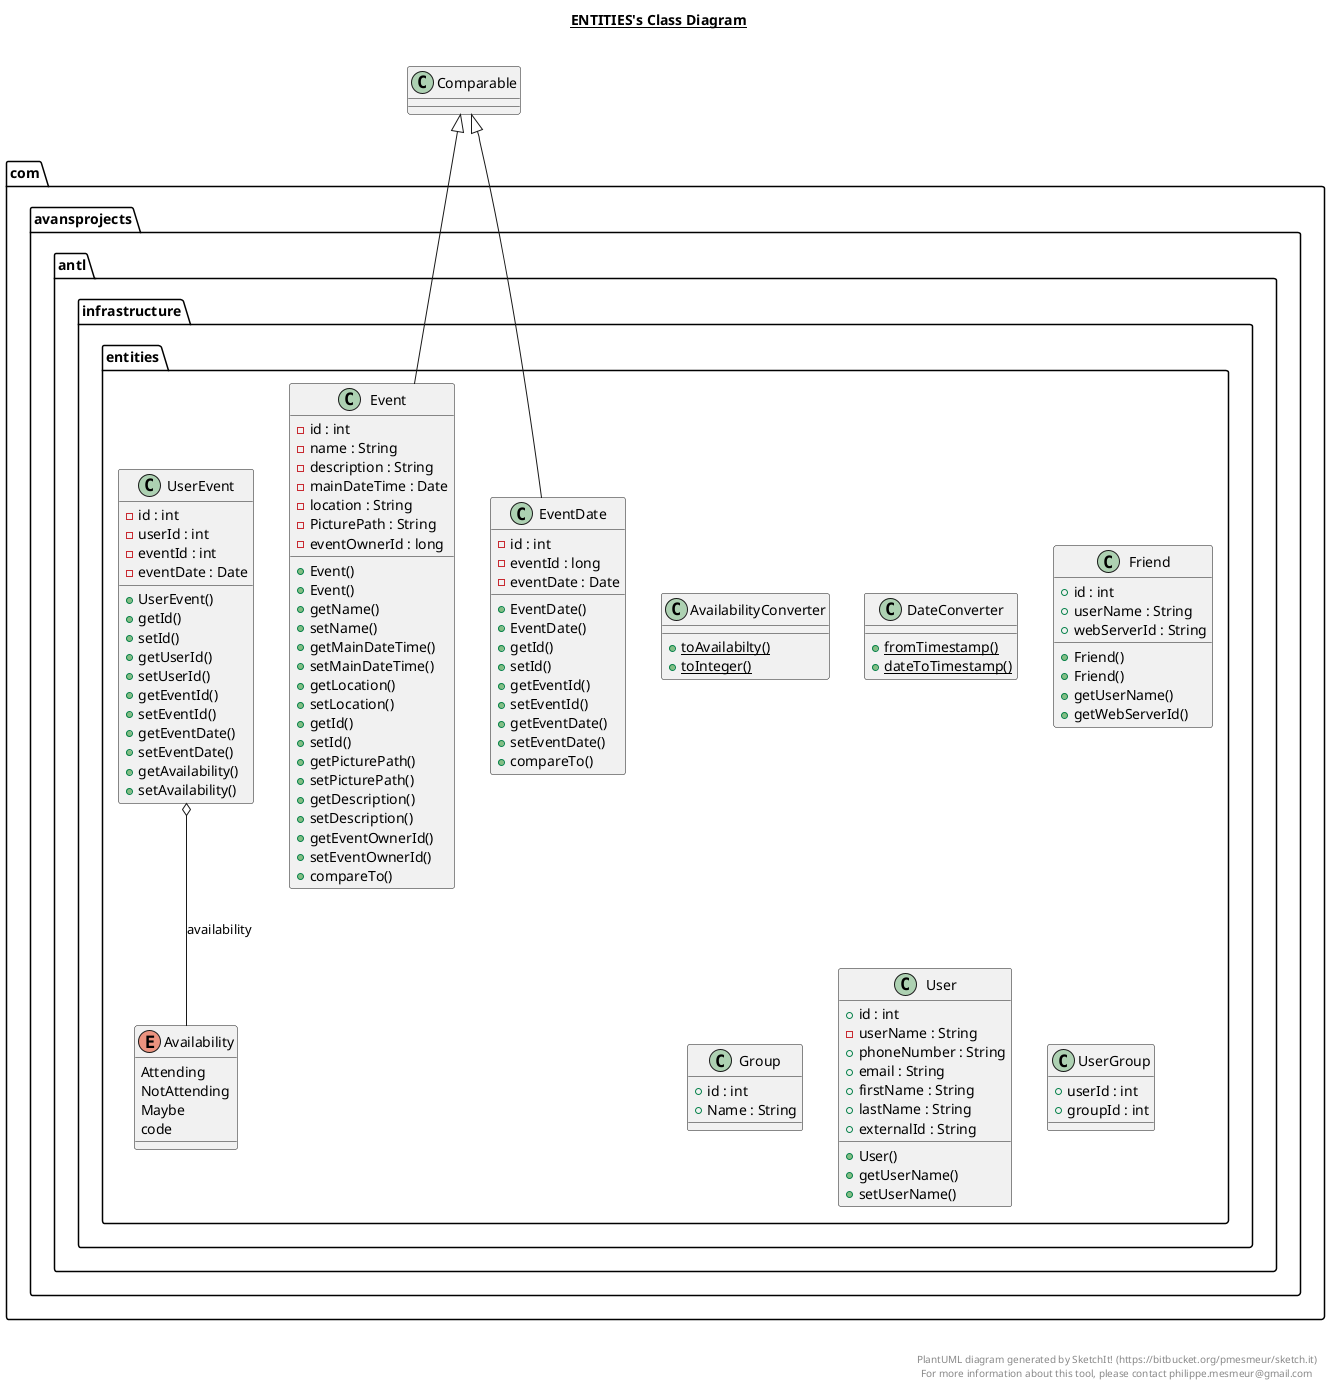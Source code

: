 @startuml

title __ENTITIES's Class Diagram__\n

  package com.avansprojects.antl {
    package com.avansprojects.antl.infrastructure.entities {
      enum Availability {
        Attending
        NotAttending
        Maybe
        code
      }
    }
  }
  

  package com.avansprojects.antl {
    package com.avansprojects.antl.infrastructure.entities {
      class AvailabilityConverter {
          {static} + toAvailabilty()
          {static} + toInteger()
      }
    }
  }
  

  package com.avansprojects.antl {
    package com.avansprojects.antl.infrastructure.entities {
      class DateConverter {
          {static} + fromTimestamp()
          {static} + dateToTimestamp()
      }
    }
  }
  

  package com.avansprojects.antl {
    package com.avansprojects.antl.infrastructure.entities {
      class Event {
          - id : int
          - name : String
          - description : String
          - mainDateTime : Date
          - location : String
          - PicturePath : String
          - eventOwnerId : long
          + Event()
          + Event()
          + getName()
          + setName()
          + getMainDateTime()
          + setMainDateTime()
          + getLocation()
          + setLocation()
          + getId()
          + setId()
          + getPicturePath()
          + setPicturePath()
          + getDescription()
          + setDescription()
          + getEventOwnerId()
          + setEventOwnerId()
          + compareTo()
      }
    }
  }
  

  package com.avansprojects.antl {
    package com.avansprojects.antl.infrastructure.entities {
      class EventDate {
          - id : int
          - eventId : long
          - eventDate : Date
          + EventDate()
          + EventDate()
          + getId()
          + setId()
          + getEventId()
          + setEventId()
          + getEventDate()
          + setEventDate()
          + compareTo()
      }
    }
  }
  

  package com.avansprojects.antl {
    package com.avansprojects.antl.infrastructure.entities {
      class Friend {
          + id : int
          + userName : String
          + webServerId : String
          + Friend()
          + Friend()
          + getUserName()
          + getWebServerId()
      }
    }
  }
  

  package com.avansprojects.antl {
    package com.avansprojects.antl.infrastructure.entities {
      class Group {
          + id : int
          + Name : String
      }
    }
  }
  

  package com.avansprojects.antl {
    package com.avansprojects.antl.infrastructure.entities {
      class User {
          + id : int
          - userName : String
          + phoneNumber : String
          + email : String
          + firstName : String
          + lastName : String
          + externalId : String
          + User()
          + getUserName()
          + setUserName()
      }
    }
  }
  

  package com.avansprojects.antl {
    package com.avansprojects.antl.infrastructure.entities {
      class UserEvent {
          - id : int
          - userId : int
          - eventId : int
          - eventDate : Date
          + UserEvent()
          + getId()
          + setId()
          + getUserId()
          + setUserId()
          + getEventId()
          + setEventId()
          + getEventDate()
          + setEventDate()
          + getAvailability()
          + setAvailability()
      }
    }
  }
  

  package com.avansprojects.antl {
    package com.avansprojects.antl.infrastructure.entities {
      class UserGroup {
          + userId : int
          + groupId : int
      }
    }
  }
  

  Event -up-|> Comparable
  EventDate -up-|> Comparable
  UserEvent o-- Availability : availability


right footer


PlantUML diagram generated by SketchIt! (https://bitbucket.org/pmesmeur/sketch.it)
For more information about this tool, please contact philippe.mesmeur@gmail.com
endfooter

@enduml
